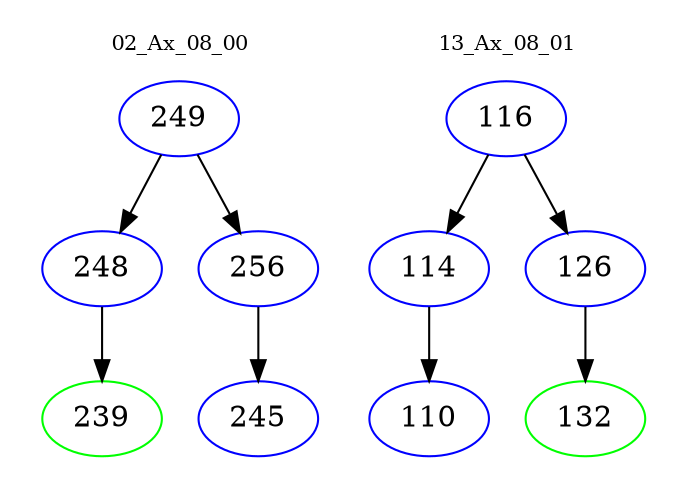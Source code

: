 digraph{
subgraph cluster_0 {
color = white
label = "02_Ax_08_00";
fontsize=10;
T0_249 [label="249", color="blue"]
T0_249 -> T0_248 [color="black"]
T0_248 [label="248", color="blue"]
T0_248 -> T0_239 [color="black"]
T0_239 [label="239", color="green"]
T0_249 -> T0_256 [color="black"]
T0_256 [label="256", color="blue"]
T0_256 -> T0_245 [color="black"]
T0_245 [label="245", color="blue"]
}
subgraph cluster_1 {
color = white
label = "13_Ax_08_01";
fontsize=10;
T1_116 [label="116", color="blue"]
T1_116 -> T1_114 [color="black"]
T1_114 [label="114", color="blue"]
T1_114 -> T1_110 [color="black"]
T1_110 [label="110", color="blue"]
T1_116 -> T1_126 [color="black"]
T1_126 [label="126", color="blue"]
T1_126 -> T1_132 [color="black"]
T1_132 [label="132", color="green"]
}
}
